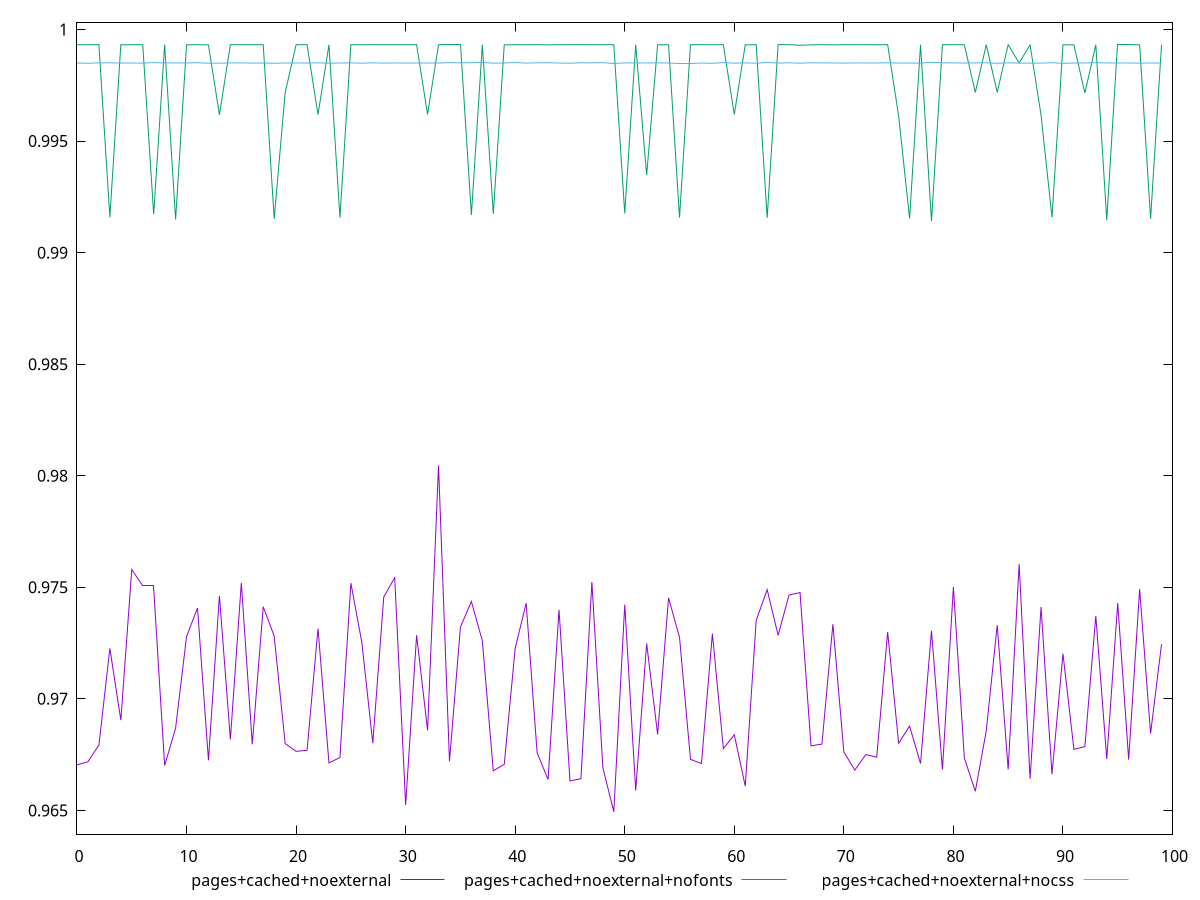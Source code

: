 $_pagesCachedNoexternal <<EOF
0.9670416339926967
0.9671813128094628
0.9679265757798071
0.9722614781573302
0.9690470521938103
0.9757948477500453
0.9750928175811573
0.9750927400790419
0.9670103693523774
0.9686845011591694
0.9727933208706862
0.9740710180900987
0.9672464750370783
0.9746214694863016
0.9681816636361025
0.975196583031094
0.9679640876169899
0.9741284078082334
0.972814964992478
0.9679972954561769
0.967647531621518
0.9676946916604934
0.9731541185208148
0.9671254041192316
0.9673718147339984
0.975187897280442
0.9725305920973009
0.9680104155417981
0.9745649667277813
0.97543079114657
0.9652454723862436
0.9728526385222602
0.9685901896420176
0.9804632772631279
0.967198846347713
0.9732175587190043
0.9743634664585273
0.9726026839504922
0.9667740983113666
0.9670661754883403
0.9722737362280762
0.9742892767450331
0.967586038152002
0.966385059513615
0.9739922484911261
0.9663227191174251
0.9664195872712742
0.9752371023151074
0.9669183933120107
0.9649366285574008
0.9742238700942591
0.9658915049229668
0.9724835009645003
0.9684030478356176
0.9745246188651584
0.9727542528769091
0.9672899832502024
0.9670988797981297
0.9729255992105357
0.967770169750327
0.9683896232282253
0.9660865336507984
0.9735175768298534
0.9748979887935122
0.9728467858146004
0.9746548721077604
0.9747634750562812
0.9678939420929382
0.9679729475212672
0.9733480878106067
0.9676193920031619
0.9668059642382847
0.9675009742508294
0.9673846926794158
0.9729961538683403
0.9680085772098774
0.9687800656513975
0.9671018811672825
0.9730540667873506
0.9668277240034653
0.975010768474124
0.9673446169588117
0.965856574688877
0.968565724218108
0.9733043753556847
0.9668366954377563
0.9760376453407349
0.9664197844216382
0.9741146488634651
0.9666182086695595
0.9720258262645842
0.9677361915550602
0.96785906448059
0.9737124146583458
0.9673038626879951
0.974292869111726
0.9672720906767777
0.9749148991081519
0.9684478836576642
0.972448903961745
EOF
$_pagesCachedNoexternalNofonts <<EOF
0.9993160227703093
0.9993196511546616
0.9993191325370712
0.9915842521548687
0.9993164760438522
0.9993171997356081
0.9993206528679156
0.9917182717734232
0.9993220880917417
0.99148460907745
0.9993171750998637
0.9993186996790265
0.9993125294058065
0.9961771607132428
0.9993202520270388
0.9993190993913692
0.9993183650128761
0.9993188397673791
0.9915139433442556
0.9971680622428676
0.9993166740185322
0.9993218609358268
0.9961833217787235
0.9993176105995616
0.991567775854395
0.9993194151540572
0.9993173882128006
0.9993213993839587
0.9993189951043209
0.9993204889104641
0.9993181797345527
0.9993211289454416
0.9961951178996122
0.9993191332819036
0.9993187924528849
0.9993186557103683
0.991691617573127
0.9993193034589786
0.9917386314838081
0.9993135530105068
0.9993198856013228
0.9993171627817246
0.999321351097701
0.9993143316160422
0.9993194077081757
0.9993202817805535
0.9993238364832542
0.9993192185608926
0.9993212872070355
0.9993182076966439
0.9917580850064565
0.999315393468319
0.9934716835651534
0.9993191936111574
0.9993143664456463
0.9915756816337382
0.9993206446893839
0.9993200414910994
0.9993175647090633
0.9993208234838273
0.9961975935776719
0.9993125894530069
0.9993198822525406
0.9915621542457128
0.9993222973774954
0.9993198882059218
0.9992941922885732
0.999313105685455
0.9993199570388571
0.9993136291037612
0.9993199968477897
0.9993174300080329
0.9993192360625082
0.9993171918970394
0.9993198774153877
0.9961345806007992
0.991535823197682
0.9993182166443191
0.9914177680691314
0.9993210379130522
0.9993206915289972
0.9993148471739872
0.997181027702605
0.9993197241005636
0.9971834296878284
0.999317939968501
0.9985024053073448
0.9993093028364701
0.9961692970263737
0.9915769212439547
0.999311745028785
0.9993138030058173
0.9971550912241769
0.9993182397587107
0.9914617839724621
0.9993155266213831
0.9993155901983891
0.9993100292210211
0.9915199728320341
0.9993168749345043
EOF
$_pagesCachedNoexternalNocss <<EOF
0.9984988167414819
0.9984868520108079
0.9985062870984824
0.9985080129668027
0.998496552283326
0.9984990822757049
0.9984941048942632
0.9985172402415237
0.9985015797011325
0.9985049397385622
0.9984994766759475
0.9985126111054958
0.9984899368231623
0.9984914808796601
0.9985029781165594
0.99850445959853
0.9984938498513696
0.9984996271677122
0.9984880971807865
0.998500708131305
0.9985023799147427
0.9984961140074742
0.9985077063524995
0.998489965531778
0.9985003049308101
0.9985038597750044
0.998490797195822
0.9985077465897692
0.9984950912074602
0.9985020786562231
0.9984965111119866
0.9984991993499739
0.9984965606570497
0.9984970671993801
0.998515831549576
0.9985068236938102
0.9985120006930761
0.998524098120828
0.998492917434237
0.9984995554069102
0.9985200572393118
0.9984950793355942
0.9985071977634105
0.9985097788529027
0.9984983497022929
0.9984897813690893
0.9985090607710276
0.9985061086626983
0.9985141210671495
0.9984756939575813
0.9985063711033235
0.9984992460383122
0.9985023423469865
0.9985067917661024
0.99850045187554
0.9984932473966094
0.9984934053670358
0.9984996808123809
0.9984849399270679
0.9985183340165296
0.9984922489472388
0.9985045832930388
0.9984919425963511
0.9985214868928195
0.9984964776160082
0.9985070596646308
0.9984917614207237
0.9985085747336961
0.998503327908304
0.9985021377984757
0.9984946190696724
0.9985035079947872
0.9984992418573133
0.9985002812514574
0.9985084908259614
0.9984989826175668
0.9984995909392937
0.9984941279512685
0.9985310092383451
0.9985075107040069
0.9985049564127464
0.9984960267590992
0.9985053857228186
0.9985090261077105
0.9984882681887277
0.9985071790269769
0.9984962850027901
0.9984965369314044
0.9984946910153166
0.9985117404122474
0.9984858523496534
0.9984974369048192
0.9985018281511088
0.9985112093564514
0.9985032715843364
0.9985009065666836
0.9985017425543407
0.9984928677951705
0.998501139788984
0.9984958410813629
EOF
set key outside below
set terminal pngcairo
set output "report_00005_2020-11-02T22-26-11.212Z/speed-index/speed-index_pages+cached+noexternal_pages+cached+noexternal+nofonts_pages+cached+noexternal+nocss.png"
set yrange [0.9639366285574008:1.000323836483254]
plot $_pagesCachedNoexternal title "pages+cached+noexternal" with line ,$_pagesCachedNoexternalNofonts title "pages+cached+noexternal+nofonts" with line ,$_pagesCachedNoexternalNocss title "pages+cached+noexternal+nocss" with line ,